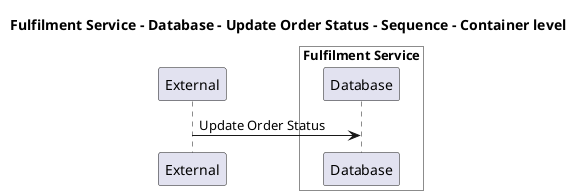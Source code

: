 @startuml

title Fulfilment Service - Database - Update Order Status - Sequence - Container level

participant "External" as C4InterFlow.SoftwareSystems.ExternalSystem

box "Fulfilment Service" #White
    participant "Database" as ECommercePlatform.SoftwareSystems.FulfilmentService.Containers.Database
end box


C4InterFlow.SoftwareSystems.ExternalSystem -> ECommercePlatform.SoftwareSystems.FulfilmentService.Containers.Database : Update Order Status


@enduml
